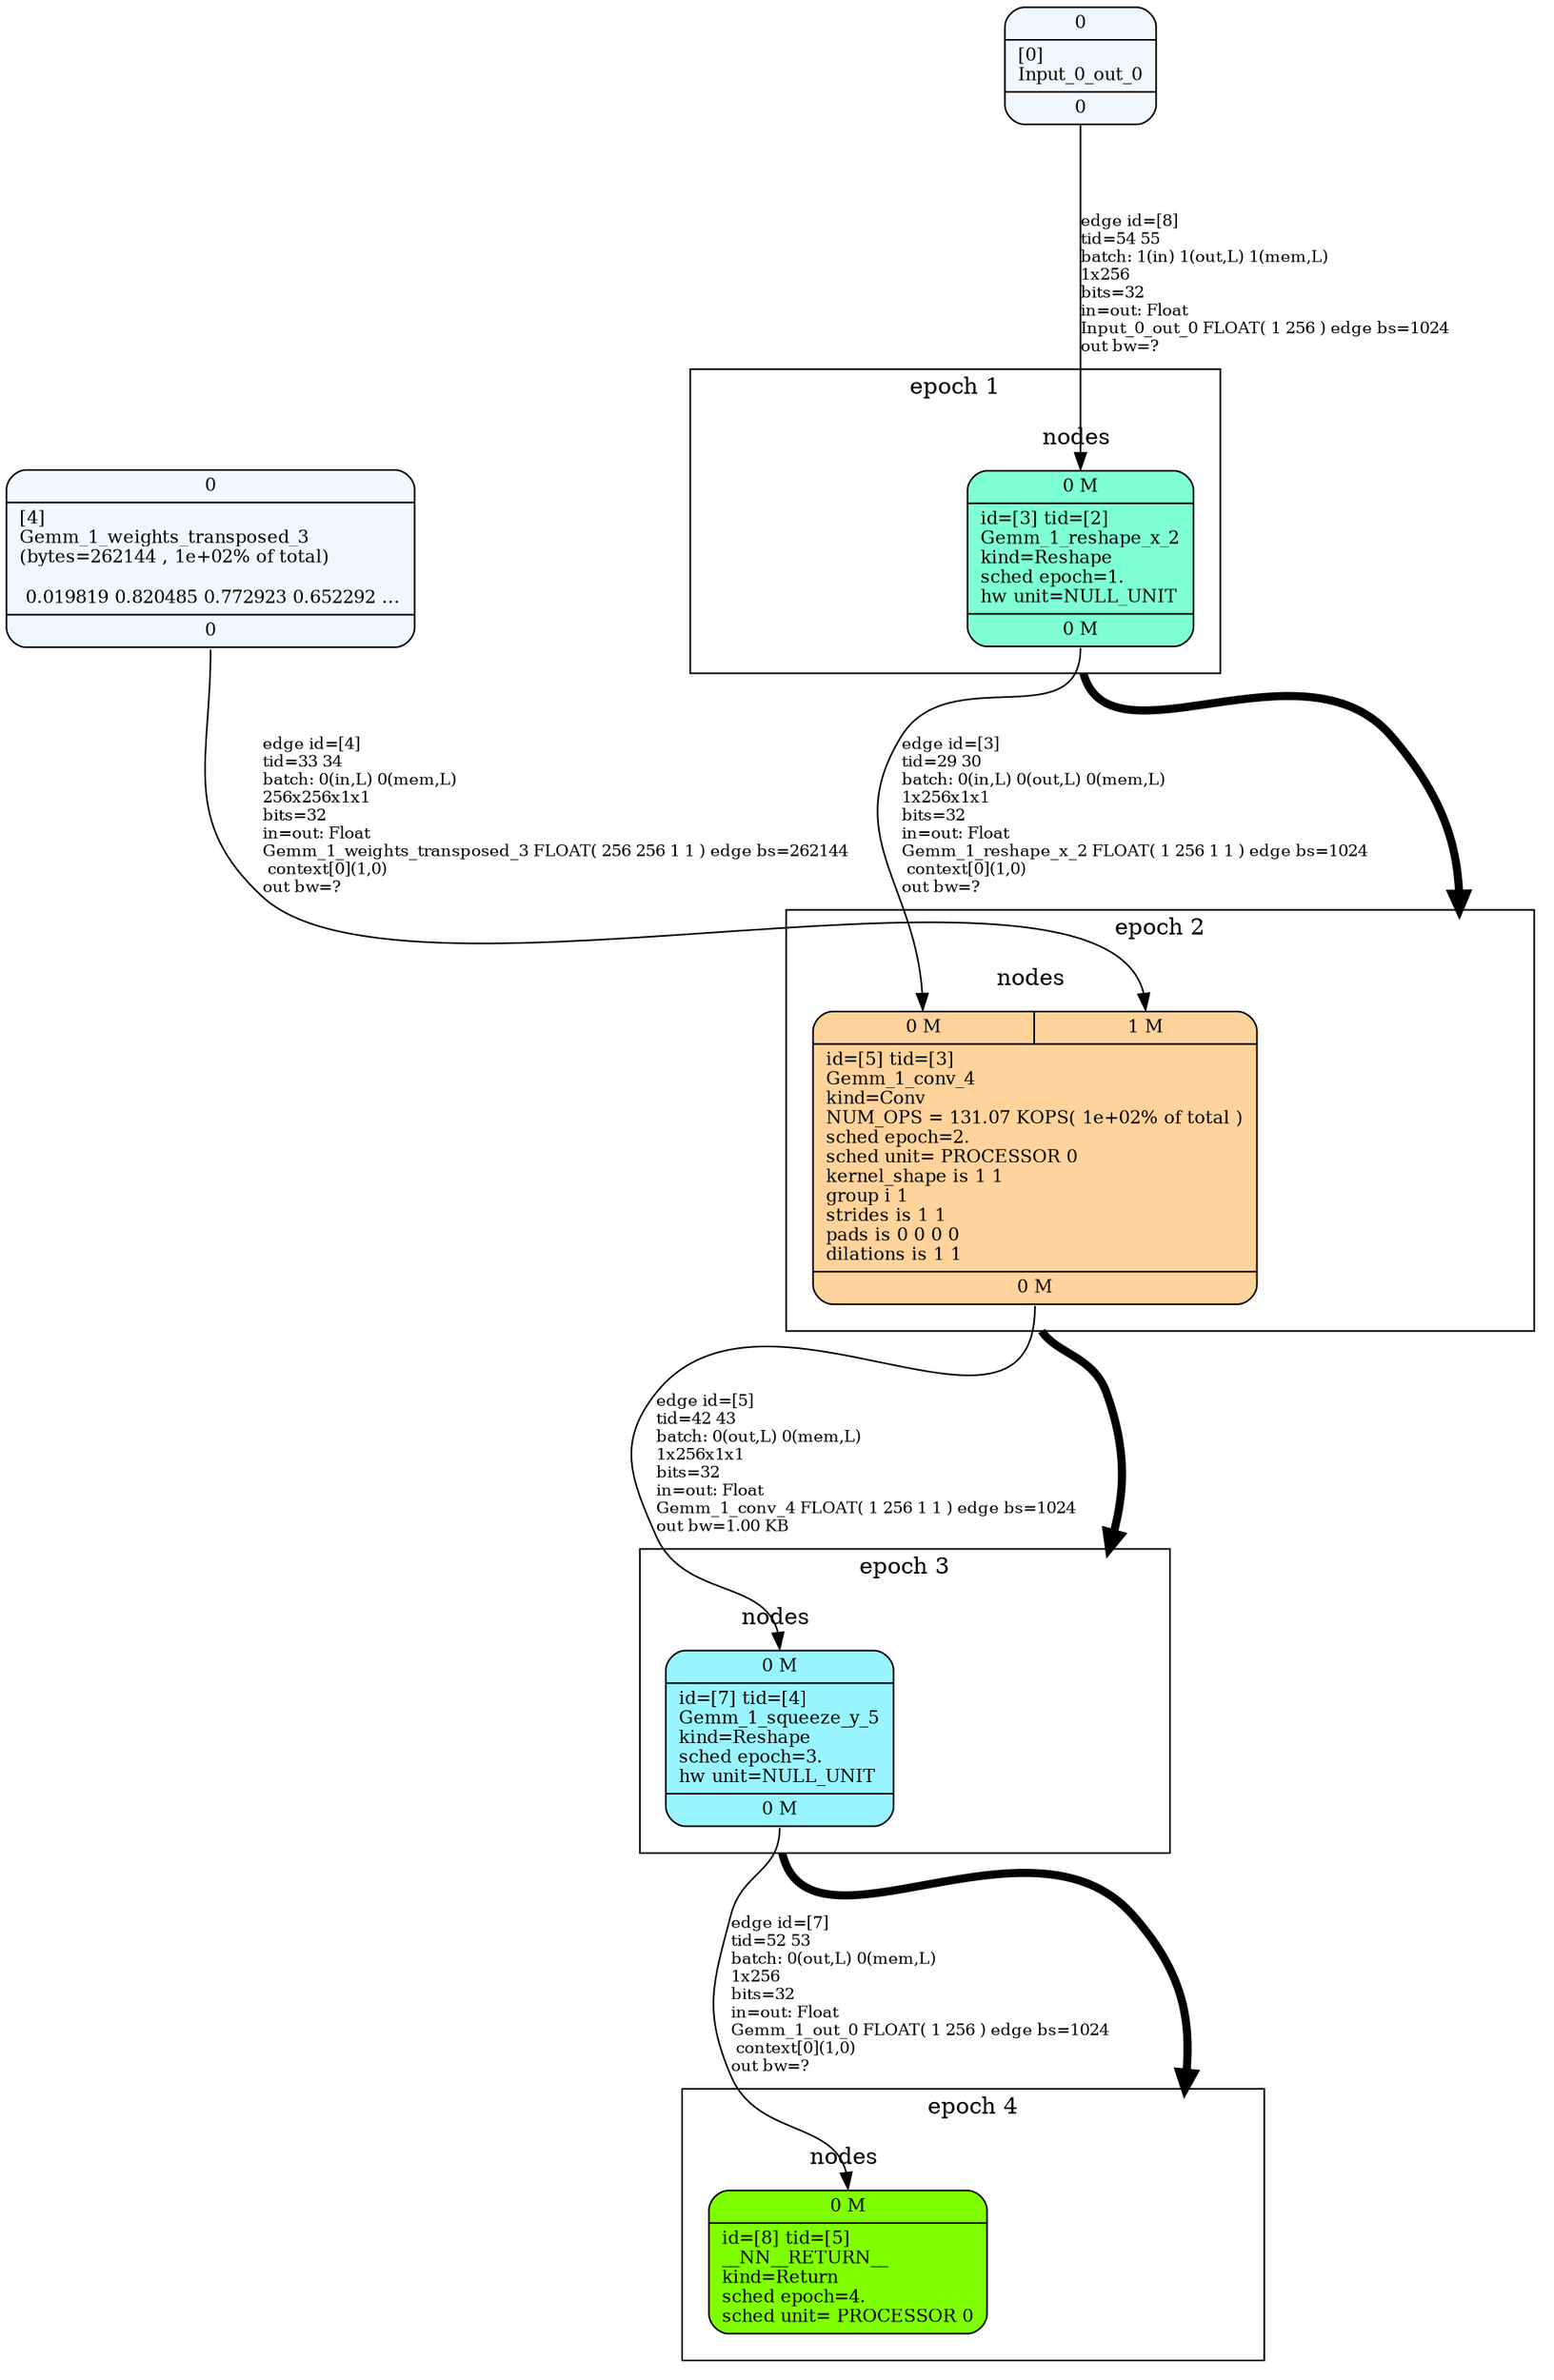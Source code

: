 digraph G {
graph [ fontsize=11 ];
node [ fontsize=11 ];
edge [ fontsize=10 ];
rankdir=BU
ranksep=1.5
nodesep=1
splines=spline
compound=true
Graphinfo [ label="" shape=plaintext, style=rounded, color=black, fontname="Arial-Bold" ];
subgraph cluster_1 { label="epoch 1"; fontsize=14; 
subgraph cluster_1_nodes { label="nodes "; peripheries=0;
Gemm_1_reshape_x_2 ;  }

subgraph cluster_dma_1_in { label=""; peripheries=0;
dummy_1[ style=invis ];  };
 }
subgraph cluster_2 { label="epoch 2"; fontsize=14; 
subgraph cluster_2_nodes { label="nodes "; peripheries=0;
Gemm_1_conv_4 ;  }

subgraph cluster_dma_2_in { label=""; peripheries=0;
dummy_2[ style=invis ];  };
 }
Gemm_1_reshape_x_2:s -> dummy_2:n [ltail="cluster_1" lhead=cluster_2 strength=1000 penwidth=5];
subgraph cluster_3 { label="epoch 3"; fontsize=14; 
subgraph cluster_3_nodes { label="nodes "; peripheries=0;
Gemm_1_squeeze_y_5 ;  }

subgraph cluster_dma_3_in { label=""; peripheries=0;
dummy_3[ style=invis ];  };
 }
Gemm_1_conv_4:s -> dummy_3:n [ltail="cluster_2" lhead=cluster_3 strength=1000 penwidth=5];
subgraph cluster_4 { label="epoch 4"; fontsize=14; 
subgraph cluster_4_nodes { label="nodes "; peripheries=0;
__NN__RETURN__ ;  }

subgraph cluster_dma_4_in { label=""; peripheries=0;
dummy_4[ style=invis ];  };
 }
Gemm_1_squeeze_y_5:s -> dummy_4:n [ltail="cluster_3" lhead=cluster_4 strength=1000 penwidth=5];
Gemm_1_weights_transposed_3 [ label="{ { <i0> 0} |  [4]\lGemm_1_weights_transposed_3\l(bytes=262144 , 1e+02% of total)\l\l 0.019819 0.820485 0.772923 0.652292 ... | { <o0> 0} }", shape=record, fillcolor="aliceblue", style="rounded,filled"  ] ;
Input_0_out_0 [ label="{ { <i0> 0} |  [0]\lInput_0_out_0 | { <o0> 0} }", shape=record, fillcolor="aliceblue", style="rounded,filled"  ] ;
Gemm_1_reshape_x_2 [ label="{ { < i0>  0 M } | id=[3] tid=[2]\lGemm_1_reshape_x_2\lkind=Reshape\lsched epoch=1.\lhw unit=NULL_UNIT\l | { < o0>  0 M } }", shape=record, fillcolor="aquamarine", style="rounded,filled"  ] ;
Gemm_1_conv_4 [ label="{ { < i0>  0 M  | < i1>  1 M } | id=[5] tid=[3]\lGemm_1_conv_4\lkind=Conv\lNUM_OPS = 131.07 KOPS( 1e+02% of total )\lsched epoch=2.\lsched unit= PROCESSOR 0\lkernel_shape is 1 1\lgroup i 1\lstrides is 1 1\lpads is 0 0 0 0\ldilations is 1 1\l | { < o0>  0 M } }", shape=record, fillcolor="burlywood1", style="rounded,filled"  ] ;
Gemm_1_squeeze_y_5 [ label="{ { < i0>  0 M } | id=[7] tid=[4]\lGemm_1_squeeze_y_5\lkind=Reshape\lsched epoch=3.\lhw unit=NULL_UNIT\l | { < o0>  0 M } }", shape=record, fillcolor="cadetblue1", style="rounded,filled"  ] ;
__NN__RETURN__ [ label="{ { < i0>  0 M } | id=[8] tid=[5]\l__NN__RETURN__\lkind=Return\lsched epoch=4.\lsched unit= PROCESSOR 0\l}", shape=record, fillcolor="chartreuse", style="rounded,filled"  ] ;
Gemm_1_reshape_x_2:o0:s->Gemm_1_conv_4:i0:n [ label="edge id=[3]\ltid=29 30\lbatch: 0(in,L) 0(out,L) 0(mem,L) \l1x256x1x1\lbits=32\lin=out: Float\lGemm_1_reshape_x_2 FLOAT( 1 256 1 1 ) edge bs=1024\l context[0](1,0)\lout bw=?\l" ]; 
Gemm_1_weights_transposed_3:o0:s->Gemm_1_conv_4:i1:n [ label="edge id=[4]\ltid=33 34\lbatch: 0(in,L) 0(mem,L) \l256x256x1x1\lbits=32\lin=out: Float\lGemm_1_weights_transposed_3 FLOAT( 256 256 1 1 ) edge bs=262144\l context[0](1,0)\lout bw=?\l" ]; 
Gemm_1_conv_4:o0:s->Gemm_1_squeeze_y_5:i0:n [ label="edge id=[5]\ltid=42 43\lbatch: 0(out,L) 0(mem,L) \l1x256x1x1\lbits=32\lin=out: Float\lGemm_1_conv_4 FLOAT( 1 256 1 1 ) edge bs=1024\lout bw=1.00 KB\l" ]; 
Gemm_1_squeeze_y_5:o0:s->__NN__RETURN__:i0:n [ label="edge id=[7]\ltid=52 53\lbatch: 0(out,L) 0(mem,L) \l1x256\lbits=32\lin=out: Float\lGemm_1_out_0 FLOAT( 1 256 ) edge bs=1024\l context[0](1,0)\lout bw=?\l" ]; 
Input_0_out_0:o0:s->Gemm_1_reshape_x_2:i0:n [ label="edge id=[8]\ltid=54 55\lbatch: 1(in) 1(out,L) 1(mem,L) \l1x256\lbits=32\lin=out: Float\lInput_0_out_0 FLOAT( 1 256 ) edge bs=1024\lout bw=?\l" ]; 
}
